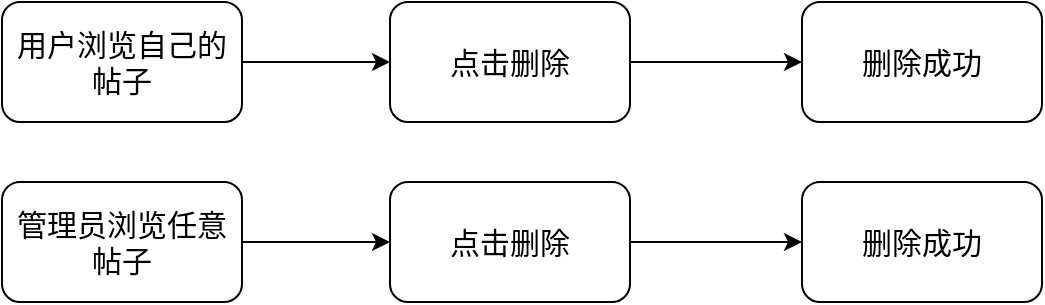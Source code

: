 <mxfile version="24.7.5">
  <diagram name="第 1 页" id="QP-3YiwulApTLFGWL1a8">
    <mxGraphModel dx="1004" dy="746" grid="1" gridSize="10" guides="1" tooltips="1" connect="1" arrows="1" fold="1" page="1" pageScale="1" pageWidth="827" pageHeight="1169" math="0" shadow="0">
      <root>
        <mxCell id="0" />
        <mxCell id="1" parent="0" />
        <mxCell id="gDEcxETU6IpLovqzoTw5-4" style="edgeStyle=orthogonalEdgeStyle;rounded=0;orthogonalLoop=1;jettySize=auto;html=1;exitX=1;exitY=0.5;exitDx=0;exitDy=0;" edge="1" parent="1" source="gDEcxETU6IpLovqzoTw5-1" target="gDEcxETU6IpLovqzoTw5-2">
          <mxGeometry relative="1" as="geometry" />
        </mxCell>
        <mxCell id="gDEcxETU6IpLovqzoTw5-1" value="&lt;font style=&quot;font-size: 15px;&quot;&gt;用户浏览自己的帖子&lt;/font&gt;" style="rounded=1;whiteSpace=wrap;html=1;" vertex="1" parent="1">
          <mxGeometry x="160" y="190" width="120" height="60" as="geometry" />
        </mxCell>
        <mxCell id="gDEcxETU6IpLovqzoTw5-5" style="edgeStyle=orthogonalEdgeStyle;rounded=0;orthogonalLoop=1;jettySize=auto;html=1;exitX=1;exitY=0.5;exitDx=0;exitDy=0;" edge="1" parent="1" source="gDEcxETU6IpLovqzoTw5-2" target="gDEcxETU6IpLovqzoTw5-3">
          <mxGeometry relative="1" as="geometry" />
        </mxCell>
        <mxCell id="gDEcxETU6IpLovqzoTw5-2" value="&lt;font style=&quot;font-size: 15px;&quot;&gt;点击删除&lt;/font&gt;" style="rounded=1;whiteSpace=wrap;html=1;" vertex="1" parent="1">
          <mxGeometry x="354" y="190" width="120" height="60" as="geometry" />
        </mxCell>
        <mxCell id="gDEcxETU6IpLovqzoTw5-3" value="&lt;font style=&quot;font-size: 15px;&quot;&gt;删除成功&lt;/font&gt;" style="rounded=1;whiteSpace=wrap;html=1;" vertex="1" parent="1">
          <mxGeometry x="560" y="190" width="120" height="60" as="geometry" />
        </mxCell>
        <mxCell id="gDEcxETU6IpLovqzoTw5-6" style="edgeStyle=orthogonalEdgeStyle;rounded=0;orthogonalLoop=1;jettySize=auto;html=1;exitX=1;exitY=0.5;exitDx=0;exitDy=0;" edge="1" parent="1" source="gDEcxETU6IpLovqzoTw5-7" target="gDEcxETU6IpLovqzoTw5-9">
          <mxGeometry relative="1" as="geometry" />
        </mxCell>
        <mxCell id="gDEcxETU6IpLovqzoTw5-7" value="&lt;font style=&quot;font-size: 15px;&quot;&gt;管理员浏览任意帖子&lt;/font&gt;" style="rounded=1;whiteSpace=wrap;html=1;" vertex="1" parent="1">
          <mxGeometry x="160" y="280" width="120" height="60" as="geometry" />
        </mxCell>
        <mxCell id="gDEcxETU6IpLovqzoTw5-8" style="edgeStyle=orthogonalEdgeStyle;rounded=0;orthogonalLoop=1;jettySize=auto;html=1;exitX=1;exitY=0.5;exitDx=0;exitDy=0;" edge="1" parent="1" source="gDEcxETU6IpLovqzoTw5-9" target="gDEcxETU6IpLovqzoTw5-10">
          <mxGeometry relative="1" as="geometry" />
        </mxCell>
        <mxCell id="gDEcxETU6IpLovqzoTw5-9" value="&lt;font style=&quot;font-size: 15px;&quot;&gt;点击删除&lt;/font&gt;" style="rounded=1;whiteSpace=wrap;html=1;" vertex="1" parent="1">
          <mxGeometry x="354" y="280" width="120" height="60" as="geometry" />
        </mxCell>
        <mxCell id="gDEcxETU6IpLovqzoTw5-10" value="&lt;font style=&quot;font-size: 15px;&quot;&gt;删除成功&lt;/font&gt;" style="rounded=1;whiteSpace=wrap;html=1;" vertex="1" parent="1">
          <mxGeometry x="560" y="280" width="120" height="60" as="geometry" />
        </mxCell>
      </root>
    </mxGraphModel>
  </diagram>
</mxfile>
